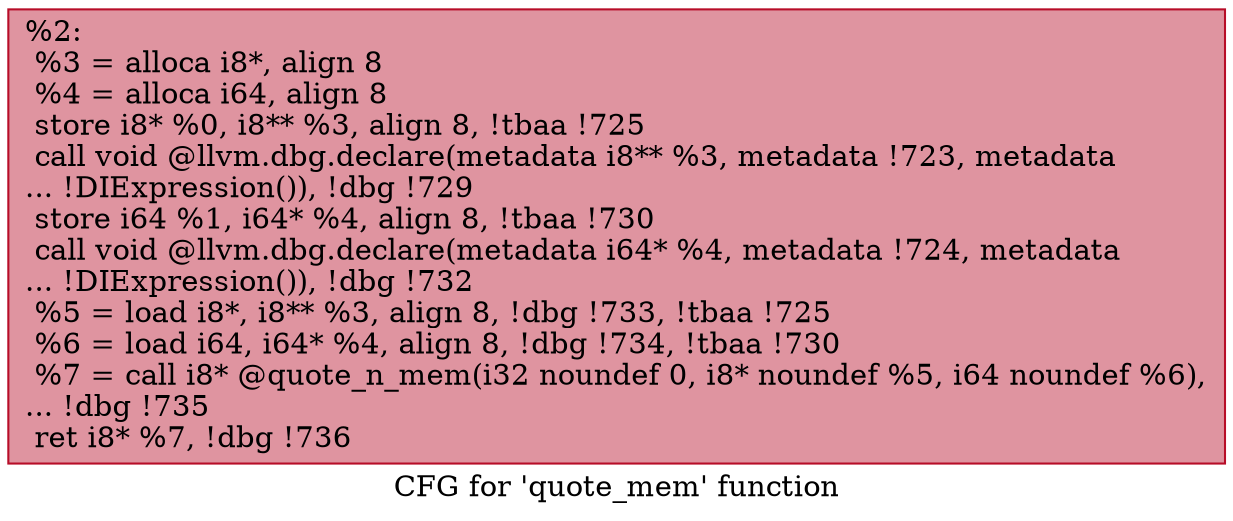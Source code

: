 digraph "CFG for 'quote_mem' function" {
	label="CFG for 'quote_mem' function";

	Node0x10ffa00 [shape=record,color="#b70d28ff", style=filled, fillcolor="#b70d2870",label="{%2:\l  %3 = alloca i8*, align 8\l  %4 = alloca i64, align 8\l  store i8* %0, i8** %3, align 8, !tbaa !725\l  call void @llvm.dbg.declare(metadata i8** %3, metadata !723, metadata\l... !DIExpression()), !dbg !729\l  store i64 %1, i64* %4, align 8, !tbaa !730\l  call void @llvm.dbg.declare(metadata i64* %4, metadata !724, metadata\l... !DIExpression()), !dbg !732\l  %5 = load i8*, i8** %3, align 8, !dbg !733, !tbaa !725\l  %6 = load i64, i64* %4, align 8, !dbg !734, !tbaa !730\l  %7 = call i8* @quote_n_mem(i32 noundef 0, i8* noundef %5, i64 noundef %6),\l... !dbg !735\l  ret i8* %7, !dbg !736\l}"];
}
